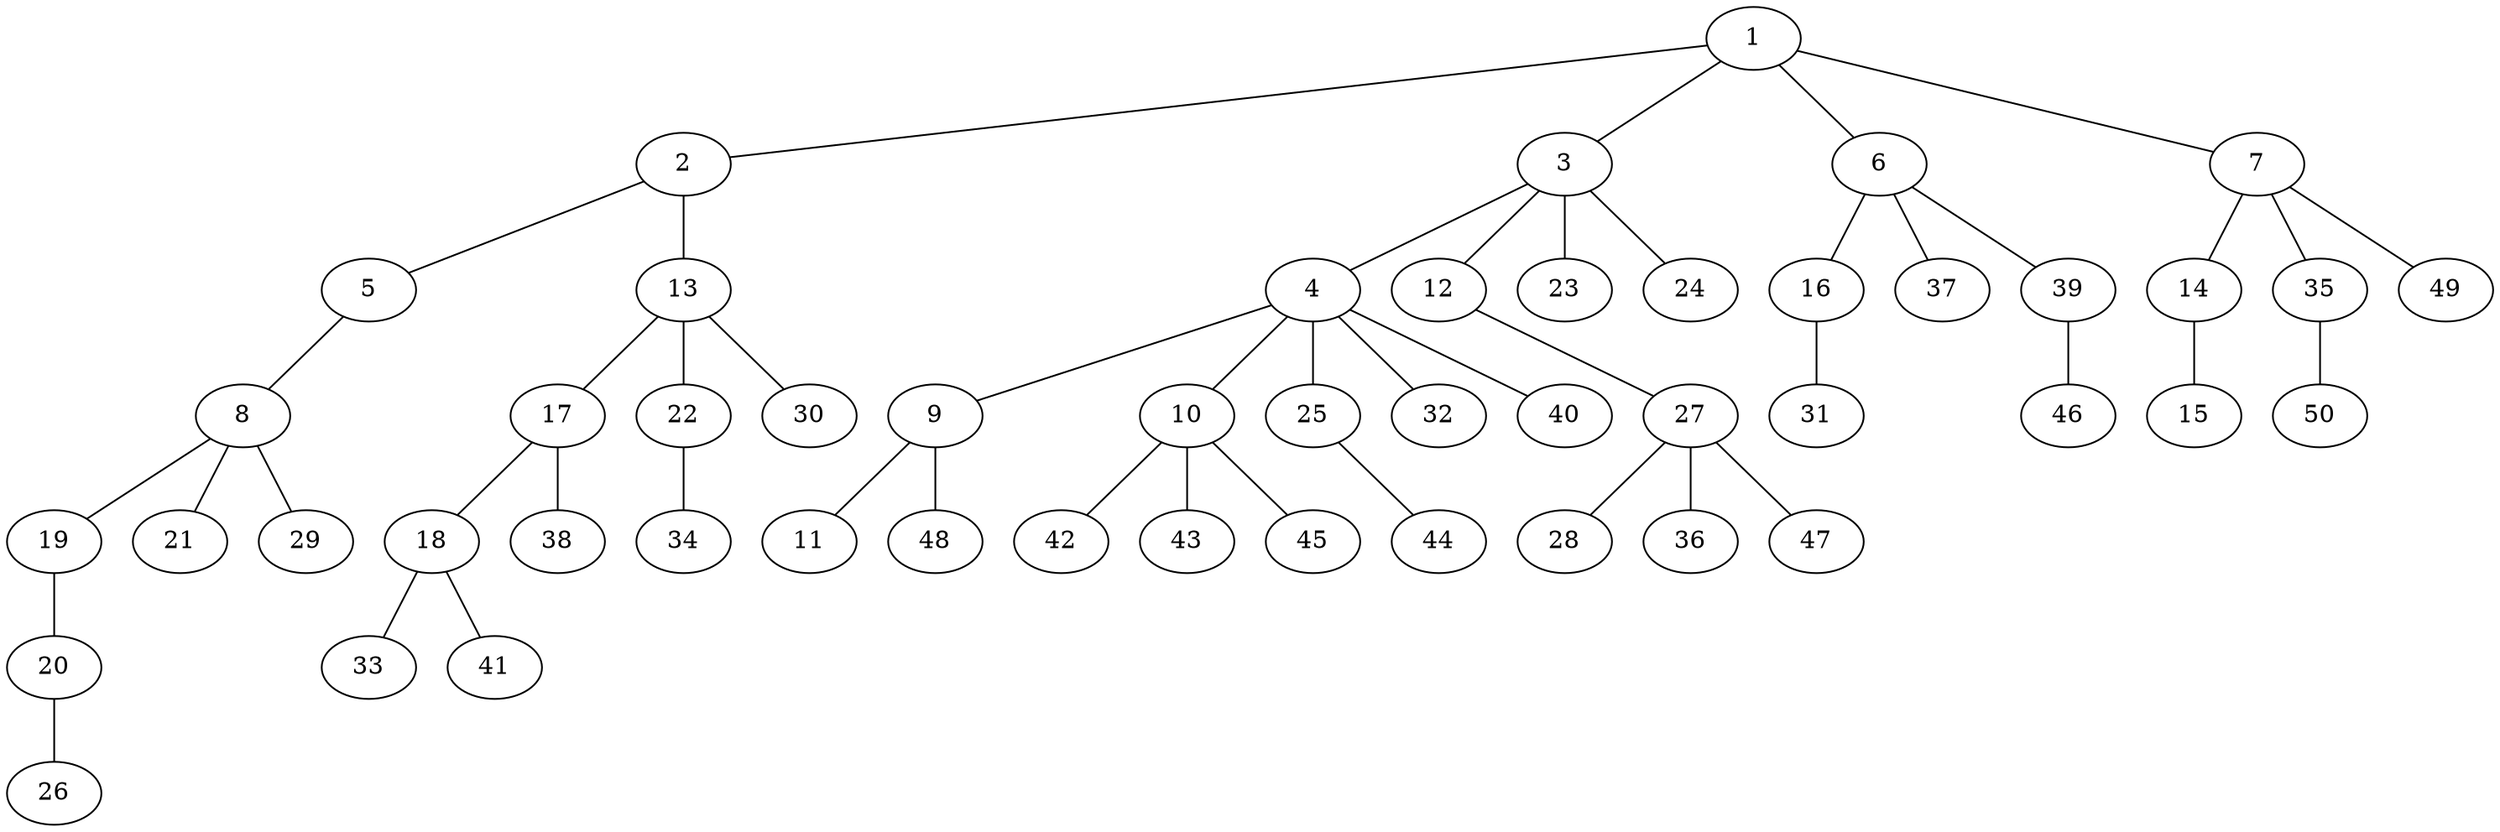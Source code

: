graph graphname {1--2
1--3
1--6
1--7
2--5
2--13
3--4
3--12
3--23
3--24
4--9
4--10
4--25
4--32
4--40
5--8
6--16
6--37
6--39
7--14
7--35
7--49
8--19
8--21
8--29
9--11
9--48
10--42
10--43
10--45
12--27
13--17
13--22
13--30
14--15
16--31
17--18
17--38
18--33
18--41
19--20
20--26
22--34
25--44
27--28
27--36
27--47
35--50
39--46
}